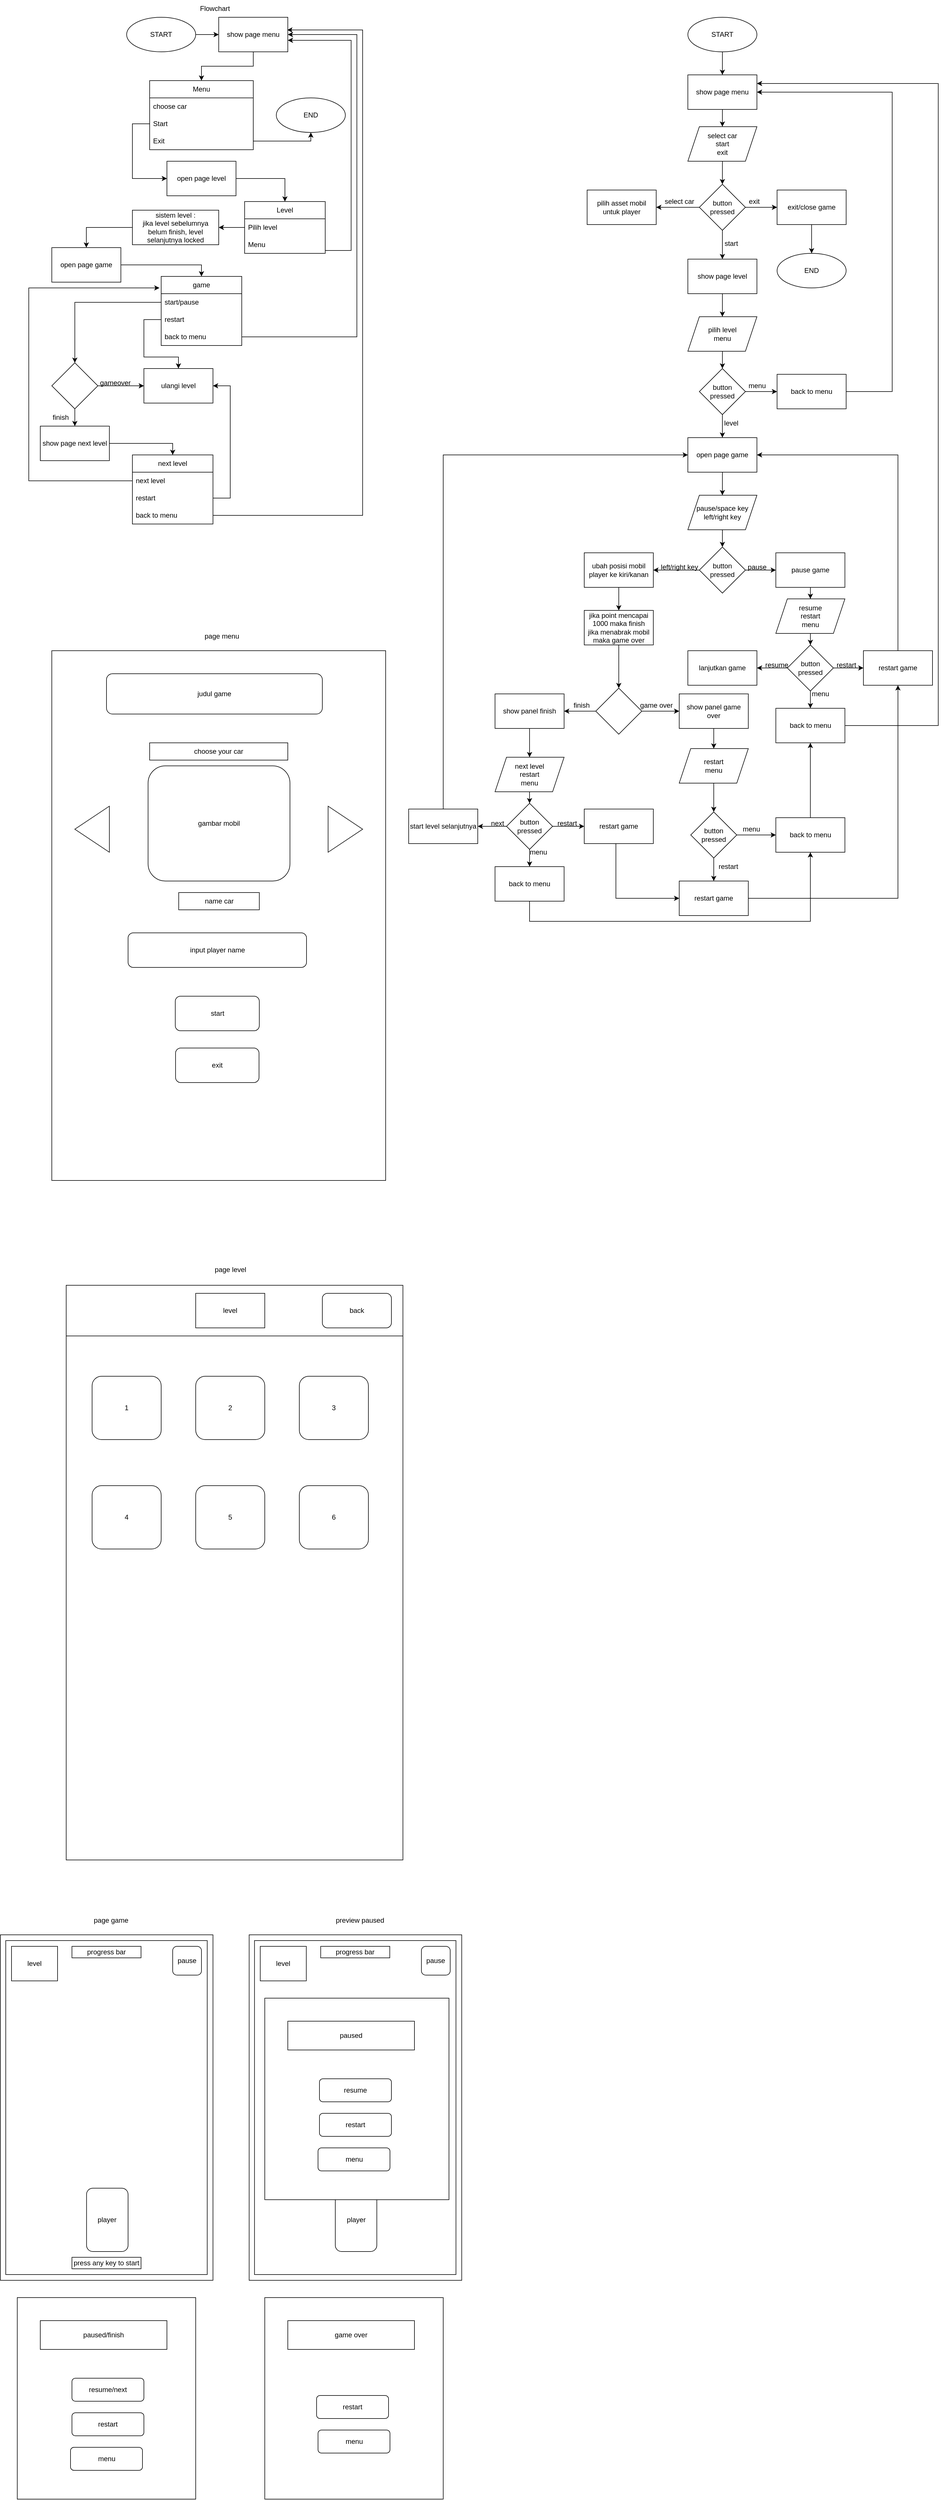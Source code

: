 <mxfile version="26.0.2">
  <diagram name="Page-1" id="7KhryxHFdZAswVd5xD74">
    <mxGraphModel dx="2245" dy="615" grid="1" gridSize="10" guides="1" tooltips="1" connect="1" arrows="1" fold="1" page="1" pageScale="1" pageWidth="850" pageHeight="1100" math="0" shadow="0">
      <root>
        <mxCell id="0" />
        <mxCell id="1" parent="0" />
        <mxCell id="geuPRDKl9PWcOQ5PIFQ6-26" value="" style="rounded=0;whiteSpace=wrap;html=1;" parent="1" vertex="1">
          <mxGeometry x="-740" y="1160" width="580" height="920" as="geometry" />
        </mxCell>
        <mxCell id="geuPRDKl9PWcOQ5PIFQ6-29" value="page menu" style="text;html=1;align=center;verticalAlign=middle;resizable=0;points=[];autosize=1;strokeColor=none;fillColor=none;" parent="1" vertex="1">
          <mxGeometry x="-485" y="1120" width="80" height="30" as="geometry" />
        </mxCell>
        <mxCell id="geuPRDKl9PWcOQ5PIFQ6-30" value="judul game" style="rounded=1;whiteSpace=wrap;html=1;" parent="1" vertex="1">
          <mxGeometry x="-645" y="1200" width="375" height="70" as="geometry" />
        </mxCell>
        <mxCell id="geuPRDKl9PWcOQ5PIFQ6-31" value="" style="triangle;whiteSpace=wrap;html=1;" parent="1" vertex="1">
          <mxGeometry x="-260" y="1430" width="60" height="80" as="geometry" />
        </mxCell>
        <mxCell id="geuPRDKl9PWcOQ5PIFQ6-32" value="" style="triangle;whiteSpace=wrap;html=1;rotation=-180;" parent="1" vertex="1">
          <mxGeometry x="-700" y="1430" width="60" height="80" as="geometry" />
        </mxCell>
        <mxCell id="geuPRDKl9PWcOQ5PIFQ6-33" value="gambar mobil" style="rounded=1;whiteSpace=wrap;html=1;" parent="1" vertex="1">
          <mxGeometry x="-572.75" y="1360" width="246.5" height="200" as="geometry" />
        </mxCell>
        <mxCell id="geuPRDKl9PWcOQ5PIFQ6-34" value="input player name" style="rounded=1;whiteSpace=wrap;html=1;" parent="1" vertex="1">
          <mxGeometry x="-607.5" y="1650" width="310" height="60" as="geometry" />
        </mxCell>
        <mxCell id="geuPRDKl9PWcOQ5PIFQ6-35" value="start" style="rounded=1;whiteSpace=wrap;html=1;" parent="1" vertex="1">
          <mxGeometry x="-525.5" y="1760" width="146" height="60" as="geometry" />
        </mxCell>
        <mxCell id="geuPRDKl9PWcOQ5PIFQ6-36" value="exit" style="rounded=1;whiteSpace=wrap;html=1;" parent="1" vertex="1">
          <mxGeometry x="-525" y="1850" width="145" height="60" as="geometry" />
        </mxCell>
        <mxCell id="geuPRDKl9PWcOQ5PIFQ6-37" value="name car" style="rounded=0;whiteSpace=wrap;html=1;" parent="1" vertex="1">
          <mxGeometry x="-519.5" y="1580" width="140" height="30" as="geometry" />
        </mxCell>
        <mxCell id="geuPRDKl9PWcOQ5PIFQ6-38" value="choose your car" style="rounded=0;whiteSpace=wrap;html=1;" parent="1" vertex="1">
          <mxGeometry x="-570" y="1320" width="240" height="30" as="geometry" />
        </mxCell>
        <mxCell id="geuPRDKl9PWcOQ5PIFQ6-39" value="" style="rounded=0;whiteSpace=wrap;html=1;" parent="1" vertex="1">
          <mxGeometry x="-715" y="2262" width="585" height="998" as="geometry" />
        </mxCell>
        <mxCell id="geuPRDKl9PWcOQ5PIFQ6-40" value="page level" style="text;html=1;align=center;verticalAlign=middle;resizable=0;points=[];autosize=1;strokeColor=none;fillColor=none;" parent="1" vertex="1">
          <mxGeometry x="-470" y="2220" width="80" height="30" as="geometry" />
        </mxCell>
        <mxCell id="A9OIRRmDnFpJW0OIB3sf-14" style="edgeStyle=orthogonalEdgeStyle;rounded=0;orthogonalLoop=1;jettySize=auto;html=1;entryX=0;entryY=0.5;entryDx=0;entryDy=0;" parent="1" source="A9OIRRmDnFpJW0OIB3sf-1" target="A9OIRRmDnFpJW0OIB3sf-8" edge="1">
          <mxGeometry relative="1" as="geometry" />
        </mxCell>
        <mxCell id="A9OIRRmDnFpJW0OIB3sf-1" value="START" style="ellipse;whiteSpace=wrap;html=1;" parent="1" vertex="1">
          <mxGeometry x="-610" y="60" width="120" height="60" as="geometry" />
        </mxCell>
        <mxCell id="A9OIRRmDnFpJW0OIB3sf-2" value="Flowchart" style="text;html=1;align=center;verticalAlign=middle;resizable=0;points=[];autosize=1;strokeColor=none;fillColor=none;" parent="1" vertex="1">
          <mxGeometry x="-497.5" y="30" width="80" height="30" as="geometry" />
        </mxCell>
        <mxCell id="A9OIRRmDnFpJW0OIB3sf-15" style="edgeStyle=orthogonalEdgeStyle;rounded=0;orthogonalLoop=1;jettySize=auto;html=1;exitX=0.5;exitY=1;exitDx=0;exitDy=0;entryX=0.5;entryY=0;entryDx=0;entryDy=0;" parent="1" source="A9OIRRmDnFpJW0OIB3sf-8" target="A9OIRRmDnFpJW0OIB3sf-9" edge="1">
          <mxGeometry relative="1" as="geometry" />
        </mxCell>
        <mxCell id="A9OIRRmDnFpJW0OIB3sf-8" value="show page menu" style="rounded=0;whiteSpace=wrap;html=1;" parent="1" vertex="1">
          <mxGeometry x="-450" y="60" width="120" height="60" as="geometry" />
        </mxCell>
        <mxCell id="A9OIRRmDnFpJW0OIB3sf-9" value="Menu" style="swimlane;fontStyle=0;childLayout=stackLayout;horizontal=1;startSize=30;horizontalStack=0;resizeParent=1;resizeParentMax=0;resizeLast=0;collapsible=1;marginBottom=0;whiteSpace=wrap;html=1;" parent="1" vertex="1">
          <mxGeometry x="-570" y="170" width="180" height="120" as="geometry" />
        </mxCell>
        <mxCell id="A9OIRRmDnFpJW0OIB3sf-10" value="choose car" style="text;strokeColor=none;fillColor=none;align=left;verticalAlign=middle;spacingLeft=4;spacingRight=4;overflow=hidden;points=[[0,0.5],[1,0.5]];portConstraint=eastwest;rotatable=0;whiteSpace=wrap;html=1;" parent="A9OIRRmDnFpJW0OIB3sf-9" vertex="1">
          <mxGeometry y="30" width="180" height="30" as="geometry" />
        </mxCell>
        <mxCell id="A9OIRRmDnFpJW0OIB3sf-11" value="Start" style="text;strokeColor=none;fillColor=none;align=left;verticalAlign=middle;spacingLeft=4;spacingRight=4;overflow=hidden;points=[[0,0.5],[1,0.5]];portConstraint=eastwest;rotatable=0;whiteSpace=wrap;html=1;" parent="A9OIRRmDnFpJW0OIB3sf-9" vertex="1">
          <mxGeometry y="60" width="180" height="30" as="geometry" />
        </mxCell>
        <mxCell id="A9OIRRmDnFpJW0OIB3sf-12" value="Exit" style="text;strokeColor=none;fillColor=none;align=left;verticalAlign=middle;spacingLeft=4;spacingRight=4;overflow=hidden;points=[[0,0.5],[1,0.5]];portConstraint=eastwest;rotatable=0;whiteSpace=wrap;html=1;" parent="A9OIRRmDnFpJW0OIB3sf-9" vertex="1">
          <mxGeometry y="90" width="180" height="30" as="geometry" />
        </mxCell>
        <mxCell id="A9OIRRmDnFpJW0OIB3sf-18" style="edgeStyle=orthogonalEdgeStyle;rounded=0;orthogonalLoop=1;jettySize=auto;html=1;entryX=0.5;entryY=1;entryDx=0;entryDy=0;" parent="1" source="A9OIRRmDnFpJW0OIB3sf-12" target="XXvbrFwncrWHZugMPmc2-18" edge="1">
          <mxGeometry relative="1" as="geometry">
            <mxPoint x="-290" y="330" as="targetPoint" />
            <Array as="points">
              <mxPoint x="-290" y="275" />
            </Array>
          </mxGeometry>
        </mxCell>
        <mxCell id="A9OIRRmDnFpJW0OIB3sf-20" style="edgeStyle=orthogonalEdgeStyle;rounded=0;orthogonalLoop=1;jettySize=auto;html=1;entryX=0;entryY=0.5;entryDx=0;entryDy=0;" parent="1" source="A9OIRRmDnFpJW0OIB3sf-11" target="A9OIRRmDnFpJW0OIB3sf-25" edge="1">
          <mxGeometry relative="1" as="geometry">
            <mxPoint x="-620" y="320" as="targetPoint" />
            <Array as="points">
              <mxPoint x="-600" y="245" />
              <mxPoint x="-600" y="340" />
            </Array>
          </mxGeometry>
        </mxCell>
        <mxCell id="XXvbrFwncrWHZugMPmc2-19" style="edgeStyle=orthogonalEdgeStyle;rounded=0;orthogonalLoop=1;jettySize=auto;html=1;entryX=0.5;entryY=0;entryDx=0;entryDy=0;" parent="1" source="A9OIRRmDnFpJW0OIB3sf-25" target="XXvbrFwncrWHZugMPmc2-1" edge="1">
          <mxGeometry relative="1" as="geometry" />
        </mxCell>
        <mxCell id="A9OIRRmDnFpJW0OIB3sf-25" value="open page level" style="rounded=0;whiteSpace=wrap;html=1;" parent="1" vertex="1">
          <mxGeometry x="-540" y="310" width="120" height="60" as="geometry" />
        </mxCell>
        <mxCell id="XXvbrFwncrWHZugMPmc2-10" style="edgeStyle=orthogonalEdgeStyle;rounded=0;orthogonalLoop=1;jettySize=auto;html=1;entryX=0.5;entryY=0;entryDx=0;entryDy=0;" parent="1" source="A9OIRRmDnFpJW0OIB3sf-29" target="A9OIRRmDnFpJW0OIB3sf-31" edge="1">
          <mxGeometry relative="1" as="geometry" />
        </mxCell>
        <mxCell id="A9OIRRmDnFpJW0OIB3sf-29" value="open page game" style="rounded=0;whiteSpace=wrap;html=1;" parent="1" vertex="1">
          <mxGeometry x="-740" y="460" width="120" height="60" as="geometry" />
        </mxCell>
        <mxCell id="A9OIRRmDnFpJW0OIB3sf-31" value="game" style="swimlane;fontStyle=0;childLayout=stackLayout;horizontal=1;startSize=30;horizontalStack=0;resizeParent=1;resizeParentMax=0;resizeLast=0;collapsible=1;marginBottom=0;whiteSpace=wrap;html=1;" parent="1" vertex="1">
          <mxGeometry x="-550" y="510" width="140" height="120" as="geometry">
            <mxRectangle x="-520" y="850" width="70" height="30" as="alternateBounds" />
          </mxGeometry>
        </mxCell>
        <mxCell id="A9OIRRmDnFpJW0OIB3sf-32" value="start/pause" style="text;strokeColor=none;fillColor=none;align=left;verticalAlign=middle;spacingLeft=4;spacingRight=4;overflow=hidden;points=[[0,0.5],[1,0.5]];portConstraint=eastwest;rotatable=0;whiteSpace=wrap;html=1;" parent="A9OIRRmDnFpJW0OIB3sf-31" vertex="1">
          <mxGeometry y="30" width="140" height="30" as="geometry" />
        </mxCell>
        <mxCell id="A9OIRRmDnFpJW0OIB3sf-34" value="restart" style="text;strokeColor=none;fillColor=none;align=left;verticalAlign=middle;spacingLeft=4;spacingRight=4;overflow=hidden;points=[[0,0.5],[1,0.5]];portConstraint=eastwest;rotatable=0;whiteSpace=wrap;html=1;" parent="A9OIRRmDnFpJW0OIB3sf-31" vertex="1">
          <mxGeometry y="60" width="140" height="30" as="geometry" />
        </mxCell>
        <mxCell id="A9OIRRmDnFpJW0OIB3sf-33" value="back to menu" style="text;strokeColor=none;fillColor=none;align=left;verticalAlign=middle;spacingLeft=4;spacingRight=4;overflow=hidden;points=[[0,0.5],[1,0.5]];portConstraint=eastwest;rotatable=0;whiteSpace=wrap;html=1;" parent="A9OIRRmDnFpJW0OIB3sf-31" vertex="1">
          <mxGeometry y="90" width="140" height="30" as="geometry" />
        </mxCell>
        <mxCell id="A9OIRRmDnFpJW0OIB3sf-36" style="edgeStyle=orthogonalEdgeStyle;rounded=0;orthogonalLoop=1;jettySize=auto;html=1;entryX=1;entryY=0.5;entryDx=0;entryDy=0;" parent="1" source="A9OIRRmDnFpJW0OIB3sf-33" target="A9OIRRmDnFpJW0OIB3sf-8" edge="1">
          <mxGeometry relative="1" as="geometry">
            <Array as="points">
              <mxPoint x="-210" y="615" />
              <mxPoint x="-210" y="90" />
            </Array>
          </mxGeometry>
        </mxCell>
        <mxCell id="A9OIRRmDnFpJW0OIB3sf-50" style="edgeStyle=orthogonalEdgeStyle;rounded=0;orthogonalLoop=1;jettySize=auto;html=1;entryX=0;entryY=0.5;entryDx=0;entryDy=0;" parent="1" source="A9OIRRmDnFpJW0OIB3sf-37" target="A9OIRRmDnFpJW0OIB3sf-40" edge="1">
          <mxGeometry relative="1" as="geometry" />
        </mxCell>
        <mxCell id="A9OIRRmDnFpJW0OIB3sf-51" style="edgeStyle=orthogonalEdgeStyle;rounded=0;orthogonalLoop=1;jettySize=auto;html=1;entryX=0.5;entryY=0;entryDx=0;entryDy=0;" parent="1" source="A9OIRRmDnFpJW0OIB3sf-37" target="A9OIRRmDnFpJW0OIB3sf-42" edge="1">
          <mxGeometry relative="1" as="geometry" />
        </mxCell>
        <mxCell id="A9OIRRmDnFpJW0OIB3sf-37" value="" style="rhombus;whiteSpace=wrap;html=1;" parent="1" vertex="1">
          <mxGeometry x="-740" y="660" width="80" height="80" as="geometry" />
        </mxCell>
        <mxCell id="A9OIRRmDnFpJW0OIB3sf-38" value="gameover" style="text;html=1;align=center;verticalAlign=middle;resizable=0;points=[];autosize=1;strokeColor=none;fillColor=none;" parent="1" vertex="1">
          <mxGeometry x="-670" y="680" width="80" height="30" as="geometry" />
        </mxCell>
        <mxCell id="A9OIRRmDnFpJW0OIB3sf-40" value="ulangi level" style="rounded=0;whiteSpace=wrap;html=1;" parent="1" vertex="1">
          <mxGeometry x="-580" y="670" width="120" height="60" as="geometry" />
        </mxCell>
        <mxCell id="A9OIRRmDnFpJW0OIB3sf-41" value="finish" style="text;html=1;align=center;verticalAlign=middle;resizable=0;points=[];autosize=1;strokeColor=none;fillColor=none;" parent="1" vertex="1">
          <mxGeometry x="-750" y="740" width="50" height="30" as="geometry" />
        </mxCell>
        <mxCell id="XXvbrFwncrWHZugMPmc2-12" style="edgeStyle=orthogonalEdgeStyle;rounded=0;orthogonalLoop=1;jettySize=auto;html=1;entryX=0.5;entryY=0;entryDx=0;entryDy=0;" parent="1" source="A9OIRRmDnFpJW0OIB3sf-42" target="A9OIRRmDnFpJW0OIB3sf-44" edge="1">
          <mxGeometry relative="1" as="geometry" />
        </mxCell>
        <mxCell id="A9OIRRmDnFpJW0OIB3sf-42" value="show page next level" style="rounded=0;whiteSpace=wrap;html=1;" parent="1" vertex="1">
          <mxGeometry x="-760" y="770" width="120" height="60" as="geometry" />
        </mxCell>
        <mxCell id="A9OIRRmDnFpJW0OIB3sf-44" value="next level" style="swimlane;fontStyle=0;childLayout=stackLayout;horizontal=1;startSize=30;horizontalStack=0;resizeParent=1;resizeParentMax=0;resizeLast=0;collapsible=1;marginBottom=0;whiteSpace=wrap;html=1;" parent="1" vertex="1">
          <mxGeometry x="-600" y="820" width="140" height="120" as="geometry" />
        </mxCell>
        <mxCell id="A9OIRRmDnFpJW0OIB3sf-45" value="next level" style="text;strokeColor=none;fillColor=none;align=left;verticalAlign=middle;spacingLeft=4;spacingRight=4;overflow=hidden;points=[[0,0.5],[1,0.5]];portConstraint=eastwest;rotatable=0;whiteSpace=wrap;html=1;" parent="A9OIRRmDnFpJW0OIB3sf-44" vertex="1">
          <mxGeometry y="30" width="140" height="30" as="geometry" />
        </mxCell>
        <mxCell id="A9OIRRmDnFpJW0OIB3sf-46" value="restart" style="text;strokeColor=none;fillColor=none;align=left;verticalAlign=middle;spacingLeft=4;spacingRight=4;overflow=hidden;points=[[0,0.5],[1,0.5]];portConstraint=eastwest;rotatable=0;whiteSpace=wrap;html=1;" parent="A9OIRRmDnFpJW0OIB3sf-44" vertex="1">
          <mxGeometry y="60" width="140" height="30" as="geometry" />
        </mxCell>
        <mxCell id="A9OIRRmDnFpJW0OIB3sf-47" value="back to menu" style="text;strokeColor=none;fillColor=none;align=left;verticalAlign=middle;spacingLeft=4;spacingRight=4;overflow=hidden;points=[[0,0.5],[1,0.5]];portConstraint=eastwest;rotatable=0;whiteSpace=wrap;html=1;" parent="A9OIRRmDnFpJW0OIB3sf-44" vertex="1">
          <mxGeometry y="90" width="140" height="30" as="geometry" />
        </mxCell>
        <mxCell id="A9OIRRmDnFpJW0OIB3sf-48" style="edgeStyle=orthogonalEdgeStyle;rounded=0;orthogonalLoop=1;jettySize=auto;html=1;entryX=0.992;entryY=0.367;entryDx=0;entryDy=0;entryPerimeter=0;" parent="1" source="A9OIRRmDnFpJW0OIB3sf-47" target="A9OIRRmDnFpJW0OIB3sf-8" edge="1">
          <mxGeometry relative="1" as="geometry">
            <Array as="points">
              <mxPoint x="-200" y="925" />
              <mxPoint x="-200" y="82" />
            </Array>
          </mxGeometry>
        </mxCell>
        <mxCell id="A9OIRRmDnFpJW0OIB3sf-49" style="edgeStyle=orthogonalEdgeStyle;rounded=0;orthogonalLoop=1;jettySize=auto;html=1;entryX=0.5;entryY=0;entryDx=0;entryDy=0;" parent="1" source="A9OIRRmDnFpJW0OIB3sf-32" target="A9OIRRmDnFpJW0OIB3sf-37" edge="1">
          <mxGeometry relative="1" as="geometry" />
        </mxCell>
        <mxCell id="A9OIRRmDnFpJW0OIB3sf-53" style="edgeStyle=orthogonalEdgeStyle;rounded=0;orthogonalLoop=1;jettySize=auto;html=1;entryX=1;entryY=0.5;entryDx=0;entryDy=0;" parent="1" source="A9OIRRmDnFpJW0OIB3sf-46" target="A9OIRRmDnFpJW0OIB3sf-40" edge="1">
          <mxGeometry relative="1" as="geometry">
            <Array as="points">
              <mxPoint x="-430" y="895" />
              <mxPoint x="-430" y="700" />
            </Array>
          </mxGeometry>
        </mxCell>
        <mxCell id="A9OIRRmDnFpJW0OIB3sf-54" style="edgeStyle=orthogonalEdgeStyle;rounded=0;orthogonalLoop=1;jettySize=auto;html=1;exitX=0;exitY=0.5;exitDx=0;exitDy=0;" parent="1" source="A9OIRRmDnFpJW0OIB3sf-45" edge="1">
          <mxGeometry relative="1" as="geometry">
            <Array as="points">
              <mxPoint x="-780" y="865" />
              <mxPoint x="-780" y="530" />
            </Array>
            <mxPoint x="-553" y="530" as="targetPoint" />
          </mxGeometry>
        </mxCell>
        <mxCell id="XXvbrFwncrWHZugMPmc2-1" value="Level" style="swimlane;fontStyle=0;childLayout=stackLayout;horizontal=1;startSize=30;horizontalStack=0;resizeParent=1;resizeParentMax=0;resizeLast=0;collapsible=1;marginBottom=0;whiteSpace=wrap;html=1;" parent="1" vertex="1">
          <mxGeometry x="-405" y="380" width="140" height="90" as="geometry" />
        </mxCell>
        <mxCell id="XXvbrFwncrWHZugMPmc2-2" value="Pilih level" style="text;strokeColor=none;fillColor=none;align=left;verticalAlign=middle;spacingLeft=4;spacingRight=4;overflow=hidden;points=[[0,0.5],[1,0.5]];portConstraint=eastwest;rotatable=0;whiteSpace=wrap;html=1;" parent="XXvbrFwncrWHZugMPmc2-1" vertex="1">
          <mxGeometry y="30" width="140" height="30" as="geometry" />
        </mxCell>
        <mxCell id="XXvbrFwncrWHZugMPmc2-3" value="Menu" style="text;strokeColor=none;fillColor=none;align=left;verticalAlign=middle;spacingLeft=4;spacingRight=4;overflow=hidden;points=[[0,0.5],[1,0.5]];portConstraint=eastwest;rotatable=0;whiteSpace=wrap;html=1;" parent="XXvbrFwncrWHZugMPmc2-1" vertex="1">
          <mxGeometry y="60" width="140" height="30" as="geometry" />
        </mxCell>
        <mxCell id="XXvbrFwncrWHZugMPmc2-5" style="edgeStyle=orthogonalEdgeStyle;rounded=0;orthogonalLoop=1;jettySize=auto;html=1;" parent="1" edge="1">
          <mxGeometry relative="1" as="geometry">
            <mxPoint x="-330" y="100" as="targetPoint" />
            <Array as="points">
              <mxPoint x="-220" y="465" />
              <mxPoint x="-220" y="100" />
            </Array>
            <mxPoint x="-265" y="465" as="sourcePoint" />
          </mxGeometry>
        </mxCell>
        <mxCell id="XXvbrFwncrWHZugMPmc2-9" style="edgeStyle=orthogonalEdgeStyle;rounded=0;orthogonalLoop=1;jettySize=auto;html=1;entryX=0.5;entryY=0;entryDx=0;entryDy=0;" parent="1" source="XXvbrFwncrWHZugMPmc2-7" target="A9OIRRmDnFpJW0OIB3sf-29" edge="1">
          <mxGeometry relative="1" as="geometry" />
        </mxCell>
        <mxCell id="XXvbrFwncrWHZugMPmc2-7" value="sistem level :&lt;div&gt;jika level sebelumnya belum finish, level selanjutnya locked&lt;/div&gt;" style="rounded=0;whiteSpace=wrap;html=1;" parent="1" vertex="1">
          <mxGeometry x="-600" y="395" width="150" height="60" as="geometry" />
        </mxCell>
        <mxCell id="XXvbrFwncrWHZugMPmc2-8" style="edgeStyle=orthogonalEdgeStyle;rounded=0;orthogonalLoop=1;jettySize=auto;html=1;entryX=1;entryY=0.5;entryDx=0;entryDy=0;" parent="1" source="XXvbrFwncrWHZugMPmc2-2" target="XXvbrFwncrWHZugMPmc2-7" edge="1">
          <mxGeometry relative="1" as="geometry" />
        </mxCell>
        <mxCell id="XXvbrFwncrWHZugMPmc2-11" style="edgeStyle=orthogonalEdgeStyle;rounded=0;orthogonalLoop=1;jettySize=auto;html=1;entryX=0.5;entryY=0;entryDx=0;entryDy=0;" parent="1" source="A9OIRRmDnFpJW0OIB3sf-34" target="A9OIRRmDnFpJW0OIB3sf-40" edge="1">
          <mxGeometry relative="1" as="geometry">
            <Array as="points">
              <mxPoint x="-580" y="585" />
              <mxPoint x="-580" y="650" />
              <mxPoint x="-520" y="650" />
            </Array>
          </mxGeometry>
        </mxCell>
        <mxCell id="XXvbrFwncrWHZugMPmc2-18" value="END" style="ellipse;whiteSpace=wrap;html=1;" parent="1" vertex="1">
          <mxGeometry x="-350" y="200" width="120" height="60" as="geometry" />
        </mxCell>
        <mxCell id="XXvbrFwncrWHZugMPmc2-21" value="" style="rounded=0;whiteSpace=wrap;html=1;" parent="1" vertex="1">
          <mxGeometry x="-715" y="2262" width="585" height="88" as="geometry" />
        </mxCell>
        <mxCell id="XXvbrFwncrWHZugMPmc2-20" value="back" style="rounded=1;whiteSpace=wrap;html=1;" parent="1" vertex="1">
          <mxGeometry x="-270" y="2276" width="120" height="60" as="geometry" />
        </mxCell>
        <mxCell id="XXvbrFwncrWHZugMPmc2-22" value="level" style="rounded=0;whiteSpace=wrap;html=1;" parent="1" vertex="1">
          <mxGeometry x="-490" y="2276" width="120" height="60" as="geometry" />
        </mxCell>
        <mxCell id="XXvbrFwncrWHZugMPmc2-23" value="1" style="rounded=1;whiteSpace=wrap;html=1;" parent="1" vertex="1">
          <mxGeometry x="-670" y="2420" width="120" height="110" as="geometry" />
        </mxCell>
        <mxCell id="XXvbrFwncrWHZugMPmc2-24" value="2" style="rounded=1;whiteSpace=wrap;html=1;" parent="1" vertex="1">
          <mxGeometry x="-490" y="2420" width="120" height="110" as="geometry" />
        </mxCell>
        <mxCell id="XXvbrFwncrWHZugMPmc2-25" value="3" style="rounded=1;whiteSpace=wrap;html=1;" parent="1" vertex="1">
          <mxGeometry x="-310" y="2420" width="120" height="110" as="geometry" />
        </mxCell>
        <mxCell id="XXvbrFwncrWHZugMPmc2-26" value="4" style="rounded=1;whiteSpace=wrap;html=1;" parent="1" vertex="1">
          <mxGeometry x="-670" y="2610" width="120" height="110" as="geometry" />
        </mxCell>
        <mxCell id="XXvbrFwncrWHZugMPmc2-27" value="5" style="rounded=1;whiteSpace=wrap;html=1;" parent="1" vertex="1">
          <mxGeometry x="-490" y="2610" width="120" height="110" as="geometry" />
        </mxCell>
        <mxCell id="XXvbrFwncrWHZugMPmc2-28" value="6" style="rounded=1;whiteSpace=wrap;html=1;" parent="1" vertex="1">
          <mxGeometry x="-310" y="2610" width="120" height="110" as="geometry" />
        </mxCell>
        <mxCell id="XXvbrFwncrWHZugMPmc2-29" value="page game" style="text;html=1;align=center;verticalAlign=middle;whiteSpace=wrap;rounded=0;" parent="1" vertex="1">
          <mxGeometry x="-702.5" y="3350" width="130" height="30" as="geometry" />
        </mxCell>
        <mxCell id="XXvbrFwncrWHZugMPmc2-30" value="" style="rounded=0;whiteSpace=wrap;html=1;" parent="1" vertex="1">
          <mxGeometry x="-829.29" y="3390" width="369.29" height="600" as="geometry" />
        </mxCell>
        <mxCell id="XXvbrFwncrWHZugMPmc2-31" value="" style="rounded=0;whiteSpace=wrap;html=1;" parent="1" vertex="1">
          <mxGeometry x="-820" y="3400" width="350" height="580" as="geometry" />
        </mxCell>
        <mxCell id="XXvbrFwncrWHZugMPmc2-32" value="press any key to start" style="rounded=0;whiteSpace=wrap;html=1;" parent="1" vertex="1">
          <mxGeometry x="-705" y="3950" width="120" height="20" as="geometry" />
        </mxCell>
        <mxCell id="XXvbrFwncrWHZugMPmc2-33" value="progress bar" style="rounded=0;whiteSpace=wrap;html=1;" parent="1" vertex="1">
          <mxGeometry x="-705" y="3410" width="120" height="20" as="geometry" />
        </mxCell>
        <mxCell id="XXvbrFwncrWHZugMPmc2-34" value="pause" style="rounded=1;whiteSpace=wrap;html=1;" parent="1" vertex="1">
          <mxGeometry x="-530" y="3410" width="50" height="50" as="geometry" />
        </mxCell>
        <mxCell id="XXvbrFwncrWHZugMPmc2-35" value="level" style="rounded=0;whiteSpace=wrap;html=1;" parent="1" vertex="1">
          <mxGeometry x="-810" y="3410" width="80" height="60" as="geometry" />
        </mxCell>
        <mxCell id="XXvbrFwncrWHZugMPmc2-37" value="player" style="rounded=1;whiteSpace=wrap;html=1;" parent="1" vertex="1">
          <mxGeometry x="-679.64" y="3830" width="72.14" height="110" as="geometry" />
        </mxCell>
        <mxCell id="XXvbrFwncrWHZugMPmc2-39" value="preview paused" style="text;html=1;align=center;verticalAlign=middle;resizable=0;points=[];autosize=1;strokeColor=none;fillColor=none;" parent="1" vertex="1">
          <mxGeometry x="-260" y="3350" width="110" height="30" as="geometry" />
        </mxCell>
        <mxCell id="XXvbrFwncrWHZugMPmc2-44" value="" style="rounded=0;whiteSpace=wrap;html=1;" parent="1" vertex="1">
          <mxGeometry x="-370" y="4020" width="310" height="350" as="geometry" />
        </mxCell>
        <mxCell id="XXvbrFwncrWHZugMPmc2-45" value="game over" style="rounded=0;whiteSpace=wrap;html=1;" parent="1" vertex="1">
          <mxGeometry x="-330" y="4060" width="220" height="50" as="geometry" />
        </mxCell>
        <mxCell id="XXvbrFwncrWHZugMPmc2-47" value="restart" style="rounded=1;whiteSpace=wrap;html=1;" parent="1" vertex="1">
          <mxGeometry x="-280" y="4190" width="125" height="40" as="geometry" />
        </mxCell>
        <mxCell id="XXvbrFwncrWHZugMPmc2-48" value="menu" style="rounded=1;whiteSpace=wrap;html=1;" parent="1" vertex="1">
          <mxGeometry x="-277.5" y="4250" width="125" height="40" as="geometry" />
        </mxCell>
        <mxCell id="XXvbrFwncrWHZugMPmc2-49" value="" style="rounded=0;whiteSpace=wrap;html=1;" parent="1" vertex="1">
          <mxGeometry x="-800" y="4020" width="310" height="350" as="geometry" />
        </mxCell>
        <mxCell id="XXvbrFwncrWHZugMPmc2-50" value="paused/finish" style="rounded=0;whiteSpace=wrap;html=1;" parent="1" vertex="1">
          <mxGeometry x="-760" y="4060" width="220" height="50" as="geometry" />
        </mxCell>
        <mxCell id="XXvbrFwncrWHZugMPmc2-51" value="resume/next" style="rounded=1;whiteSpace=wrap;html=1;" parent="1" vertex="1">
          <mxGeometry x="-705" y="4160" width="125" height="40" as="geometry" />
        </mxCell>
        <mxCell id="XXvbrFwncrWHZugMPmc2-52" value="restart" style="rounded=1;whiteSpace=wrap;html=1;" parent="1" vertex="1">
          <mxGeometry x="-705" y="4220" width="125" height="40" as="geometry" />
        </mxCell>
        <mxCell id="XXvbrFwncrWHZugMPmc2-53" value="menu" style="rounded=1;whiteSpace=wrap;html=1;" parent="1" vertex="1">
          <mxGeometry x="-707.5" y="4280" width="125" height="40" as="geometry" />
        </mxCell>
        <mxCell id="XXvbrFwncrWHZugMPmc2-59" value="" style="rounded=0;whiteSpace=wrap;html=1;" parent="1" vertex="1">
          <mxGeometry x="-397.14" y="3390" width="369.29" height="600" as="geometry" />
        </mxCell>
        <mxCell id="XXvbrFwncrWHZugMPmc2-60" value="" style="rounded=0;whiteSpace=wrap;html=1;" parent="1" vertex="1">
          <mxGeometry x="-387.85" y="3400" width="350" height="580" as="geometry" />
        </mxCell>
        <mxCell id="XXvbrFwncrWHZugMPmc2-62" value="progress bar" style="rounded=0;whiteSpace=wrap;html=1;" parent="1" vertex="1">
          <mxGeometry x="-272.85" y="3410" width="120" height="20" as="geometry" />
        </mxCell>
        <mxCell id="XXvbrFwncrWHZugMPmc2-63" value="pause" style="rounded=1;whiteSpace=wrap;html=1;" parent="1" vertex="1">
          <mxGeometry x="-97.85" y="3410" width="50" height="50" as="geometry" />
        </mxCell>
        <mxCell id="XXvbrFwncrWHZugMPmc2-64" value="level" style="rounded=0;whiteSpace=wrap;html=1;" parent="1" vertex="1">
          <mxGeometry x="-377.85" y="3410" width="80" height="60" as="geometry" />
        </mxCell>
        <mxCell id="XXvbrFwncrWHZugMPmc2-65" value="player" style="rounded=1;whiteSpace=wrap;html=1;" parent="1" vertex="1">
          <mxGeometry x="-247.49" y="3830" width="72.14" height="110" as="geometry" />
        </mxCell>
        <mxCell id="XXvbrFwncrWHZugMPmc2-38" value="" style="rounded=0;whiteSpace=wrap;html=1;" parent="1" vertex="1">
          <mxGeometry x="-370" y="3500" width="320" height="350" as="geometry" />
        </mxCell>
        <mxCell id="XXvbrFwncrWHZugMPmc2-40" value="paused" style="rounded=0;whiteSpace=wrap;html=1;" parent="1" vertex="1">
          <mxGeometry x="-330" y="3540" width="220" height="50" as="geometry" />
        </mxCell>
        <mxCell id="XXvbrFwncrWHZugMPmc2-41" value="resume" style="rounded=1;whiteSpace=wrap;html=1;" parent="1" vertex="1">
          <mxGeometry x="-275" y="3640" width="125" height="40" as="geometry" />
        </mxCell>
        <mxCell id="XXvbrFwncrWHZugMPmc2-42" value="restart" style="rounded=1;whiteSpace=wrap;html=1;" parent="1" vertex="1">
          <mxGeometry x="-275" y="3700" width="125" height="40" as="geometry" />
        </mxCell>
        <mxCell id="XXvbrFwncrWHZugMPmc2-43" value="menu" style="rounded=1;whiteSpace=wrap;html=1;" parent="1" vertex="1">
          <mxGeometry x="-277.5" y="3760" width="125" height="40" as="geometry" />
        </mxCell>
        <mxCell id="FFTgn9k20MkyxayXbXaT-7" style="edgeStyle=orthogonalEdgeStyle;rounded=0;orthogonalLoop=1;jettySize=auto;html=1;entryX=0.5;entryY=0;entryDx=0;entryDy=0;" edge="1" parent="1" source="FFTgn9k20MkyxayXbXaT-1" target="FFTgn9k20MkyxayXbXaT-2">
          <mxGeometry relative="1" as="geometry" />
        </mxCell>
        <mxCell id="FFTgn9k20MkyxayXbXaT-1" value="START" style="ellipse;whiteSpace=wrap;html=1;" vertex="1" parent="1">
          <mxGeometry x="365" y="60" width="120" height="60" as="geometry" />
        </mxCell>
        <mxCell id="FFTgn9k20MkyxayXbXaT-8" style="edgeStyle=orthogonalEdgeStyle;rounded=0;orthogonalLoop=1;jettySize=auto;html=1;entryX=0.5;entryY=0;entryDx=0;entryDy=0;" edge="1" parent="1" source="FFTgn9k20MkyxayXbXaT-2" target="FFTgn9k20MkyxayXbXaT-3">
          <mxGeometry relative="1" as="geometry" />
        </mxCell>
        <mxCell id="FFTgn9k20MkyxayXbXaT-2" value="show page menu" style="rounded=0;whiteSpace=wrap;html=1;" vertex="1" parent="1">
          <mxGeometry x="365" y="160" width="120" height="60" as="geometry" />
        </mxCell>
        <mxCell id="FFTgn9k20MkyxayXbXaT-9" style="edgeStyle=orthogonalEdgeStyle;rounded=0;orthogonalLoop=1;jettySize=auto;html=1;entryX=0.5;entryY=0;entryDx=0;entryDy=0;" edge="1" parent="1" source="FFTgn9k20MkyxayXbXaT-3" target="FFTgn9k20MkyxayXbXaT-4">
          <mxGeometry relative="1" as="geometry" />
        </mxCell>
        <mxCell id="FFTgn9k20MkyxayXbXaT-3" value="select car&lt;div&gt;start&lt;/div&gt;&lt;div&gt;exit&lt;/div&gt;" style="shape=parallelogram;perimeter=parallelogramPerimeter;whiteSpace=wrap;html=1;fixedSize=1;" vertex="1" parent="1">
          <mxGeometry x="365" y="250" width="120" height="60" as="geometry" />
        </mxCell>
        <mxCell id="FFTgn9k20MkyxayXbXaT-10" style="edgeStyle=orthogonalEdgeStyle;rounded=0;orthogonalLoop=1;jettySize=auto;html=1;entryX=0;entryY=0.5;entryDx=0;entryDy=0;" edge="1" parent="1" source="FFTgn9k20MkyxayXbXaT-4" target="FFTgn9k20MkyxayXbXaT-6">
          <mxGeometry relative="1" as="geometry" />
        </mxCell>
        <mxCell id="FFTgn9k20MkyxayXbXaT-13" style="edgeStyle=orthogonalEdgeStyle;rounded=0;orthogonalLoop=1;jettySize=auto;html=1;entryX=1;entryY=0.5;entryDx=0;entryDy=0;" edge="1" parent="1" source="FFTgn9k20MkyxayXbXaT-4" target="FFTgn9k20MkyxayXbXaT-12">
          <mxGeometry relative="1" as="geometry" />
        </mxCell>
        <mxCell id="FFTgn9k20MkyxayXbXaT-15" style="edgeStyle=orthogonalEdgeStyle;rounded=0;orthogonalLoop=1;jettySize=auto;html=1;entryX=0.5;entryY=0;entryDx=0;entryDy=0;" edge="1" parent="1" source="FFTgn9k20MkyxayXbXaT-4" target="FFTgn9k20MkyxayXbXaT-14">
          <mxGeometry relative="1" as="geometry" />
        </mxCell>
        <mxCell id="FFTgn9k20MkyxayXbXaT-4" value="button pressed" style="rhombus;whiteSpace=wrap;html=1;" vertex="1" parent="1">
          <mxGeometry x="385" y="350" width="80" height="80" as="geometry" />
        </mxCell>
        <mxCell id="FFTgn9k20MkyxayXbXaT-5" value="exit" style="text;html=1;align=center;verticalAlign=middle;resizable=0;points=[];autosize=1;strokeColor=none;fillColor=none;" vertex="1" parent="1">
          <mxGeometry x="460" y="365" width="40" height="30" as="geometry" />
        </mxCell>
        <mxCell id="FFTgn9k20MkyxayXbXaT-116" style="edgeStyle=orthogonalEdgeStyle;rounded=0;orthogonalLoop=1;jettySize=auto;html=1;entryX=0.5;entryY=0;entryDx=0;entryDy=0;" edge="1" parent="1" source="FFTgn9k20MkyxayXbXaT-6" target="FFTgn9k20MkyxayXbXaT-115">
          <mxGeometry relative="1" as="geometry" />
        </mxCell>
        <mxCell id="FFTgn9k20MkyxayXbXaT-6" value="exit/close game" style="rounded=0;whiteSpace=wrap;html=1;" vertex="1" parent="1">
          <mxGeometry x="520" y="360" width="120" height="60" as="geometry" />
        </mxCell>
        <mxCell id="FFTgn9k20MkyxayXbXaT-11" value="select car" style="text;html=1;align=center;verticalAlign=middle;resizable=0;points=[];autosize=1;strokeColor=none;fillColor=none;" vertex="1" parent="1">
          <mxGeometry x="315" y="365" width="70" height="30" as="geometry" />
        </mxCell>
        <mxCell id="FFTgn9k20MkyxayXbXaT-12" value="pilih asset mobil untuk player" style="rounded=0;whiteSpace=wrap;html=1;" vertex="1" parent="1">
          <mxGeometry x="190" y="360" width="120" height="60" as="geometry" />
        </mxCell>
        <mxCell id="FFTgn9k20MkyxayXbXaT-19" style="edgeStyle=orthogonalEdgeStyle;rounded=0;orthogonalLoop=1;jettySize=auto;html=1;entryX=0.5;entryY=0;entryDx=0;entryDy=0;" edge="1" parent="1" source="FFTgn9k20MkyxayXbXaT-14" target="FFTgn9k20MkyxayXbXaT-17">
          <mxGeometry relative="1" as="geometry" />
        </mxCell>
        <mxCell id="FFTgn9k20MkyxayXbXaT-14" value="show page level" style="rounded=0;whiteSpace=wrap;html=1;" vertex="1" parent="1">
          <mxGeometry x="365" y="480" width="120" height="60" as="geometry" />
        </mxCell>
        <mxCell id="FFTgn9k20MkyxayXbXaT-16" value="start" style="text;html=1;align=center;verticalAlign=middle;resizable=0;points=[];autosize=1;strokeColor=none;fillColor=none;" vertex="1" parent="1">
          <mxGeometry x="415" y="438" width="50" height="30" as="geometry" />
        </mxCell>
        <mxCell id="FFTgn9k20MkyxayXbXaT-20" style="edgeStyle=orthogonalEdgeStyle;rounded=0;orthogonalLoop=1;jettySize=auto;html=1;entryX=0.5;entryY=0;entryDx=0;entryDy=0;" edge="1" parent="1" source="FFTgn9k20MkyxayXbXaT-17" target="FFTgn9k20MkyxayXbXaT-18">
          <mxGeometry relative="1" as="geometry" />
        </mxCell>
        <mxCell id="FFTgn9k20MkyxayXbXaT-17" value="pilih level&lt;div&gt;menu&lt;/div&gt;" style="shape=parallelogram;perimeter=parallelogramPerimeter;whiteSpace=wrap;html=1;fixedSize=1;" vertex="1" parent="1">
          <mxGeometry x="365" y="580" width="120" height="60" as="geometry" />
        </mxCell>
        <mxCell id="FFTgn9k20MkyxayXbXaT-22" style="edgeStyle=orthogonalEdgeStyle;rounded=0;orthogonalLoop=1;jettySize=auto;html=1;entryX=0;entryY=0.5;entryDx=0;entryDy=0;" edge="1" parent="1" source="FFTgn9k20MkyxayXbXaT-18" target="FFTgn9k20MkyxayXbXaT-21">
          <mxGeometry relative="1" as="geometry" />
        </mxCell>
        <mxCell id="FFTgn9k20MkyxayXbXaT-26" style="edgeStyle=orthogonalEdgeStyle;rounded=0;orthogonalLoop=1;jettySize=auto;html=1;entryX=0.5;entryY=0;entryDx=0;entryDy=0;" edge="1" parent="1" source="FFTgn9k20MkyxayXbXaT-18" target="FFTgn9k20MkyxayXbXaT-25">
          <mxGeometry relative="1" as="geometry" />
        </mxCell>
        <mxCell id="FFTgn9k20MkyxayXbXaT-18" value="button pressed" style="rhombus;whiteSpace=wrap;html=1;" vertex="1" parent="1">
          <mxGeometry x="385" y="670" width="80" height="80" as="geometry" />
        </mxCell>
        <mxCell id="FFTgn9k20MkyxayXbXaT-24" style="edgeStyle=orthogonalEdgeStyle;rounded=0;orthogonalLoop=1;jettySize=auto;html=1;entryX=1;entryY=0.5;entryDx=0;entryDy=0;" edge="1" parent="1" source="FFTgn9k20MkyxayXbXaT-21" target="FFTgn9k20MkyxayXbXaT-2">
          <mxGeometry relative="1" as="geometry">
            <Array as="points">
              <mxPoint x="720" y="710" />
              <mxPoint x="720" y="190" />
            </Array>
          </mxGeometry>
        </mxCell>
        <mxCell id="FFTgn9k20MkyxayXbXaT-21" value="back to menu" style="rounded=0;whiteSpace=wrap;html=1;" vertex="1" parent="1">
          <mxGeometry x="520" y="680" width="120" height="60" as="geometry" />
        </mxCell>
        <mxCell id="FFTgn9k20MkyxayXbXaT-23" value="menu" style="text;html=1;align=center;verticalAlign=middle;resizable=0;points=[];autosize=1;strokeColor=none;fillColor=none;" vertex="1" parent="1">
          <mxGeometry x="460" y="685" width="50" height="30" as="geometry" />
        </mxCell>
        <mxCell id="FFTgn9k20MkyxayXbXaT-29" style="edgeStyle=orthogonalEdgeStyle;rounded=0;orthogonalLoop=1;jettySize=auto;html=1;entryX=0.5;entryY=0;entryDx=0;entryDy=0;" edge="1" parent="1" source="FFTgn9k20MkyxayXbXaT-25" target="FFTgn9k20MkyxayXbXaT-28">
          <mxGeometry relative="1" as="geometry" />
        </mxCell>
        <mxCell id="FFTgn9k20MkyxayXbXaT-25" value="open page game" style="rounded=0;whiteSpace=wrap;html=1;" vertex="1" parent="1">
          <mxGeometry x="365" y="790" width="120" height="60" as="geometry" />
        </mxCell>
        <mxCell id="FFTgn9k20MkyxayXbXaT-27" value="level" style="text;html=1;align=center;verticalAlign=middle;resizable=0;points=[];autosize=1;strokeColor=none;fillColor=none;" vertex="1" parent="1">
          <mxGeometry x="415" y="750" width="50" height="30" as="geometry" />
        </mxCell>
        <mxCell id="FFTgn9k20MkyxayXbXaT-31" style="edgeStyle=orthogonalEdgeStyle;rounded=0;orthogonalLoop=1;jettySize=auto;html=1;entryX=0.5;entryY=0;entryDx=0;entryDy=0;" edge="1" parent="1" source="FFTgn9k20MkyxayXbXaT-28" target="FFTgn9k20MkyxayXbXaT-30">
          <mxGeometry relative="1" as="geometry" />
        </mxCell>
        <mxCell id="FFTgn9k20MkyxayXbXaT-28" value="pause/space key&lt;div&gt;left/right key&lt;/div&gt;" style="shape=parallelogram;perimeter=parallelogramPerimeter;whiteSpace=wrap;html=1;fixedSize=1;" vertex="1" parent="1">
          <mxGeometry x="365" y="890" width="120" height="60" as="geometry" />
        </mxCell>
        <mxCell id="FFTgn9k20MkyxayXbXaT-61" style="edgeStyle=orthogonalEdgeStyle;rounded=0;orthogonalLoop=1;jettySize=auto;html=1;entryX=0;entryY=0.5;entryDx=0;entryDy=0;" edge="1" parent="1" source="FFTgn9k20MkyxayXbXaT-30" target="FFTgn9k20MkyxayXbXaT-32">
          <mxGeometry relative="1" as="geometry" />
        </mxCell>
        <mxCell id="FFTgn9k20MkyxayXbXaT-62" style="edgeStyle=orthogonalEdgeStyle;rounded=0;orthogonalLoop=1;jettySize=auto;html=1;entryX=1;entryY=0.5;entryDx=0;entryDy=0;" edge="1" parent="1" source="FFTgn9k20MkyxayXbXaT-30" target="FFTgn9k20MkyxayXbXaT-35">
          <mxGeometry relative="1" as="geometry" />
        </mxCell>
        <mxCell id="FFTgn9k20MkyxayXbXaT-30" value="button pressed" style="rhombus;whiteSpace=wrap;html=1;" vertex="1" parent="1">
          <mxGeometry x="385" y="980" width="80" height="80" as="geometry" />
        </mxCell>
        <mxCell id="FFTgn9k20MkyxayXbXaT-64" style="edgeStyle=orthogonalEdgeStyle;rounded=0;orthogonalLoop=1;jettySize=auto;html=1;entryX=0.5;entryY=0;entryDx=0;entryDy=0;" edge="1" parent="1" source="FFTgn9k20MkyxayXbXaT-32" target="FFTgn9k20MkyxayXbXaT-38">
          <mxGeometry relative="1" as="geometry" />
        </mxCell>
        <mxCell id="FFTgn9k20MkyxayXbXaT-32" value="pause game" style="rounded=0;whiteSpace=wrap;html=1;" vertex="1" parent="1">
          <mxGeometry x="517.85" y="990" width="120" height="60" as="geometry" />
        </mxCell>
        <mxCell id="FFTgn9k20MkyxayXbXaT-34" value="pause" style="text;html=1;align=center;verticalAlign=middle;resizable=0;points=[];autosize=1;strokeColor=none;fillColor=none;" vertex="1" parent="1">
          <mxGeometry x="455" y="1000" width="60" height="30" as="geometry" />
        </mxCell>
        <mxCell id="FFTgn9k20MkyxayXbXaT-72" style="edgeStyle=orthogonalEdgeStyle;rounded=0;orthogonalLoop=1;jettySize=auto;html=1;entryX=0.5;entryY=0;entryDx=0;entryDy=0;" edge="1" parent="1" source="FFTgn9k20MkyxayXbXaT-35" target="FFTgn9k20MkyxayXbXaT-71">
          <mxGeometry relative="1" as="geometry" />
        </mxCell>
        <mxCell id="FFTgn9k20MkyxayXbXaT-35" value="ubah posisi mobil player ke kiri/kanan" style="rounded=0;whiteSpace=wrap;html=1;" vertex="1" parent="1">
          <mxGeometry x="185" y="990" width="120" height="60" as="geometry" />
        </mxCell>
        <mxCell id="FFTgn9k20MkyxayXbXaT-37" value="left/right key" style="text;html=1;align=center;verticalAlign=middle;resizable=0;points=[];autosize=1;strokeColor=none;fillColor=none;" vertex="1" parent="1">
          <mxGeometry x="305" y="1000" width="90" height="30" as="geometry" />
        </mxCell>
        <mxCell id="FFTgn9k20MkyxayXbXaT-65" style="edgeStyle=orthogonalEdgeStyle;rounded=0;orthogonalLoop=1;jettySize=auto;html=1;" edge="1" parent="1" source="FFTgn9k20MkyxayXbXaT-38" target="FFTgn9k20MkyxayXbXaT-40">
          <mxGeometry relative="1" as="geometry" />
        </mxCell>
        <mxCell id="FFTgn9k20MkyxayXbXaT-38" value="resume&lt;div&gt;restart&lt;/div&gt;&lt;div&gt;menu&lt;/div&gt;" style="shape=parallelogram;perimeter=parallelogramPerimeter;whiteSpace=wrap;html=1;fixedSize=1;" vertex="1" parent="1">
          <mxGeometry x="517.85" y="1070" width="120" height="60" as="geometry" />
        </mxCell>
        <mxCell id="FFTgn9k20MkyxayXbXaT-66" style="edgeStyle=orthogonalEdgeStyle;rounded=0;orthogonalLoop=1;jettySize=auto;html=1;entryX=1;entryY=0.5;entryDx=0;entryDy=0;" edge="1" parent="1" source="FFTgn9k20MkyxayXbXaT-40" target="FFTgn9k20MkyxayXbXaT-42">
          <mxGeometry relative="1" as="geometry" />
        </mxCell>
        <mxCell id="FFTgn9k20MkyxayXbXaT-67" style="edgeStyle=orthogonalEdgeStyle;rounded=0;orthogonalLoop=1;jettySize=auto;html=1;entryX=0;entryY=0.5;entryDx=0;entryDy=0;" edge="1" parent="1" source="FFTgn9k20MkyxayXbXaT-40" target="FFTgn9k20MkyxayXbXaT-45">
          <mxGeometry relative="1" as="geometry" />
        </mxCell>
        <mxCell id="FFTgn9k20MkyxayXbXaT-68" style="edgeStyle=orthogonalEdgeStyle;rounded=0;orthogonalLoop=1;jettySize=auto;html=1;entryX=0.5;entryY=0;entryDx=0;entryDy=0;" edge="1" parent="1" source="FFTgn9k20MkyxayXbXaT-40" target="FFTgn9k20MkyxayXbXaT-49">
          <mxGeometry relative="1" as="geometry" />
        </mxCell>
        <mxCell id="FFTgn9k20MkyxayXbXaT-40" value="button pressed" style="rhombus;whiteSpace=wrap;html=1;" vertex="1" parent="1">
          <mxGeometry x="537.85" y="1150" width="80" height="80" as="geometry" />
        </mxCell>
        <mxCell id="FFTgn9k20MkyxayXbXaT-42" value="lanjutkan game" style="rounded=0;whiteSpace=wrap;html=1;" vertex="1" parent="1">
          <mxGeometry x="365.0" y="1160" width="120" height="60" as="geometry" />
        </mxCell>
        <mxCell id="FFTgn9k20MkyxayXbXaT-44" value="resume" style="text;html=1;align=center;verticalAlign=middle;resizable=0;points=[];autosize=1;strokeColor=none;fillColor=none;" vertex="1" parent="1">
          <mxGeometry x="488.92" y="1170" width="60" height="30" as="geometry" />
        </mxCell>
        <mxCell id="FFTgn9k20MkyxayXbXaT-69" style="edgeStyle=orthogonalEdgeStyle;rounded=0;orthogonalLoop=1;jettySize=auto;html=1;entryX=1;entryY=0.5;entryDx=0;entryDy=0;" edge="1" parent="1" source="FFTgn9k20MkyxayXbXaT-45" target="FFTgn9k20MkyxayXbXaT-25">
          <mxGeometry relative="1" as="geometry">
            <Array as="points">
              <mxPoint x="730" y="820" />
            </Array>
          </mxGeometry>
        </mxCell>
        <mxCell id="FFTgn9k20MkyxayXbXaT-45" value="restart game" style="rounded=0;whiteSpace=wrap;html=1;" vertex="1" parent="1">
          <mxGeometry x="670" y="1160" width="120" height="60" as="geometry" />
        </mxCell>
        <mxCell id="FFTgn9k20MkyxayXbXaT-47" value="restart" style="text;html=1;align=center;verticalAlign=middle;resizable=0;points=[];autosize=1;strokeColor=none;fillColor=none;" vertex="1" parent="1">
          <mxGeometry x="610" y="1170" width="60" height="30" as="geometry" />
        </mxCell>
        <mxCell id="FFTgn9k20MkyxayXbXaT-70" style="edgeStyle=orthogonalEdgeStyle;rounded=0;orthogonalLoop=1;jettySize=auto;html=1;entryX=1;entryY=0.25;entryDx=0;entryDy=0;" edge="1" parent="1" source="FFTgn9k20MkyxayXbXaT-49" target="FFTgn9k20MkyxayXbXaT-2">
          <mxGeometry relative="1" as="geometry">
            <Array as="points">
              <mxPoint x="800" y="1290" />
              <mxPoint x="800" y="175" />
            </Array>
          </mxGeometry>
        </mxCell>
        <mxCell id="FFTgn9k20MkyxayXbXaT-49" value="back to menu" style="rounded=0;whiteSpace=wrap;html=1;" vertex="1" parent="1">
          <mxGeometry x="517.85" y="1260" width="120" height="60" as="geometry" />
        </mxCell>
        <mxCell id="FFTgn9k20MkyxayXbXaT-51" value="menu" style="text;html=1;align=center;verticalAlign=middle;resizable=0;points=[];autosize=1;strokeColor=none;fillColor=none;" vertex="1" parent="1">
          <mxGeometry x="570.0" y="1220" width="50" height="30" as="geometry" />
        </mxCell>
        <mxCell id="FFTgn9k20MkyxayXbXaT-75" style="edgeStyle=orthogonalEdgeStyle;rounded=0;orthogonalLoop=1;jettySize=auto;html=1;entryX=0.5;entryY=0;entryDx=0;entryDy=0;" edge="1" parent="1" source="FFTgn9k20MkyxayXbXaT-71" target="FFTgn9k20MkyxayXbXaT-74">
          <mxGeometry relative="1" as="geometry" />
        </mxCell>
        <mxCell id="FFTgn9k20MkyxayXbXaT-71" value="jika point mencapai 1000 maka finish&lt;div&gt;jika menabrak mobil maka game over&lt;/div&gt;" style="rounded=0;whiteSpace=wrap;html=1;" vertex="1" parent="1">
          <mxGeometry x="185" y="1090" width="120" height="60" as="geometry" />
        </mxCell>
        <mxCell id="FFTgn9k20MkyxayXbXaT-77" style="edgeStyle=orthogonalEdgeStyle;rounded=0;orthogonalLoop=1;jettySize=auto;html=1;entryX=0;entryY=0.5;entryDx=0;entryDy=0;" edge="1" parent="1" source="FFTgn9k20MkyxayXbXaT-74" target="FFTgn9k20MkyxayXbXaT-76">
          <mxGeometry relative="1" as="geometry" />
        </mxCell>
        <mxCell id="FFTgn9k20MkyxayXbXaT-93" style="edgeStyle=orthogonalEdgeStyle;rounded=0;orthogonalLoop=1;jettySize=auto;html=1;entryX=1;entryY=0.5;entryDx=0;entryDy=0;" edge="1" parent="1" source="FFTgn9k20MkyxayXbXaT-74" target="FFTgn9k20MkyxayXbXaT-92">
          <mxGeometry relative="1" as="geometry" />
        </mxCell>
        <mxCell id="FFTgn9k20MkyxayXbXaT-74" value="" style="rhombus;whiteSpace=wrap;html=1;" vertex="1" parent="1">
          <mxGeometry x="205" y="1225" width="80" height="80" as="geometry" />
        </mxCell>
        <mxCell id="FFTgn9k20MkyxayXbXaT-107" style="edgeStyle=orthogonalEdgeStyle;rounded=0;orthogonalLoop=1;jettySize=auto;html=1;entryX=0.5;entryY=0;entryDx=0;entryDy=0;" edge="1" parent="1" source="FFTgn9k20MkyxayXbXaT-76" target="FFTgn9k20MkyxayXbXaT-79">
          <mxGeometry relative="1" as="geometry" />
        </mxCell>
        <mxCell id="FFTgn9k20MkyxayXbXaT-76" value="show panel game over" style="rounded=0;whiteSpace=wrap;html=1;" vertex="1" parent="1">
          <mxGeometry x="350" y="1235" width="120" height="60" as="geometry" />
        </mxCell>
        <mxCell id="FFTgn9k20MkyxayXbXaT-78" value="game over" style="text;html=1;align=center;verticalAlign=middle;resizable=0;points=[];autosize=1;strokeColor=none;fillColor=none;" vertex="1" parent="1">
          <mxGeometry x="270" y="1240" width="80" height="30" as="geometry" />
        </mxCell>
        <mxCell id="FFTgn9k20MkyxayXbXaT-88" style="edgeStyle=orthogonalEdgeStyle;rounded=0;orthogonalLoop=1;jettySize=auto;html=1;entryX=0.5;entryY=0;entryDx=0;entryDy=0;" edge="1" parent="1" source="FFTgn9k20MkyxayXbXaT-79" target="FFTgn9k20MkyxayXbXaT-87">
          <mxGeometry relative="1" as="geometry">
            <mxPoint x="380" y="1430" as="targetPoint" />
          </mxGeometry>
        </mxCell>
        <mxCell id="FFTgn9k20MkyxayXbXaT-79" value="&lt;span style=&quot;background-color: transparent; color: light-dark(rgb(0, 0, 0), rgb(255, 255, 255));&quot;&gt;restart&lt;/span&gt;&lt;div&gt;menu&lt;/div&gt;" style="shape=parallelogram;perimeter=parallelogramPerimeter;whiteSpace=wrap;html=1;fixedSize=1;" vertex="1" parent="1">
          <mxGeometry x="350" y="1330" width="120" height="60" as="geometry" />
        </mxCell>
        <mxCell id="FFTgn9k20MkyxayXbXaT-90" style="edgeStyle=orthogonalEdgeStyle;rounded=0;orthogonalLoop=1;jettySize=auto;html=1;entryX=0.5;entryY=1;entryDx=0;entryDy=0;" edge="1" parent="1" source="FFTgn9k20MkyxayXbXaT-83" target="FFTgn9k20MkyxayXbXaT-45">
          <mxGeometry relative="1" as="geometry">
            <Array as="points">
              <mxPoint x="730" y="1590" />
            </Array>
          </mxGeometry>
        </mxCell>
        <mxCell id="FFTgn9k20MkyxayXbXaT-83" value="restart game" style="rounded=0;whiteSpace=wrap;html=1;" vertex="1" parent="1">
          <mxGeometry x="350" y="1560" width="120" height="60" as="geometry" />
        </mxCell>
        <mxCell id="FFTgn9k20MkyxayXbXaT-84" value="restart" style="text;html=1;align=center;verticalAlign=middle;resizable=0;points=[];autosize=1;strokeColor=none;fillColor=none;" vertex="1" parent="1">
          <mxGeometry x="405.0" y="1520" width="60" height="30" as="geometry" />
        </mxCell>
        <mxCell id="FFTgn9k20MkyxayXbXaT-110" style="edgeStyle=orthogonalEdgeStyle;rounded=0;orthogonalLoop=1;jettySize=auto;html=1;entryX=0.5;entryY=1;entryDx=0;entryDy=0;" edge="1" parent="1" source="FFTgn9k20MkyxayXbXaT-85" target="FFTgn9k20MkyxayXbXaT-49">
          <mxGeometry relative="1" as="geometry" />
        </mxCell>
        <mxCell id="FFTgn9k20MkyxayXbXaT-85" value="back to menu" style="rounded=0;whiteSpace=wrap;html=1;" vertex="1" parent="1">
          <mxGeometry x="517.85" y="1450" width="120" height="60" as="geometry" />
        </mxCell>
        <mxCell id="FFTgn9k20MkyxayXbXaT-86" value="menu" style="text;html=1;align=center;verticalAlign=middle;resizable=0;points=[];autosize=1;strokeColor=none;fillColor=none;" vertex="1" parent="1">
          <mxGeometry x="450.0" y="1455" width="50" height="30" as="geometry" />
        </mxCell>
        <mxCell id="FFTgn9k20MkyxayXbXaT-108" style="edgeStyle=orthogonalEdgeStyle;rounded=0;orthogonalLoop=1;jettySize=auto;html=1;entryX=0.5;entryY=0;entryDx=0;entryDy=0;" edge="1" parent="1" source="FFTgn9k20MkyxayXbXaT-87" target="FFTgn9k20MkyxayXbXaT-83">
          <mxGeometry relative="1" as="geometry" />
        </mxCell>
        <mxCell id="FFTgn9k20MkyxayXbXaT-109" style="edgeStyle=orthogonalEdgeStyle;rounded=0;orthogonalLoop=1;jettySize=auto;html=1;entryX=0;entryY=0.5;entryDx=0;entryDy=0;" edge="1" parent="1" source="FFTgn9k20MkyxayXbXaT-87" target="FFTgn9k20MkyxayXbXaT-85">
          <mxGeometry relative="1" as="geometry" />
        </mxCell>
        <mxCell id="FFTgn9k20MkyxayXbXaT-87" value="button pressed" style="rhombus;whiteSpace=wrap;html=1;" vertex="1" parent="1">
          <mxGeometry x="370" y="1440" width="80" height="80" as="geometry" />
        </mxCell>
        <mxCell id="FFTgn9k20MkyxayXbXaT-111" style="edgeStyle=orthogonalEdgeStyle;rounded=0;orthogonalLoop=1;jettySize=auto;html=1;entryX=0.5;entryY=0;entryDx=0;entryDy=0;" edge="1" parent="1" source="FFTgn9k20MkyxayXbXaT-92" target="FFTgn9k20MkyxayXbXaT-96">
          <mxGeometry relative="1" as="geometry" />
        </mxCell>
        <mxCell id="FFTgn9k20MkyxayXbXaT-92" value="show panel finish" style="rounded=0;whiteSpace=wrap;html=1;" vertex="1" parent="1">
          <mxGeometry x="30" y="1235" width="120" height="60" as="geometry" />
        </mxCell>
        <mxCell id="FFTgn9k20MkyxayXbXaT-94" value="finish" style="text;html=1;align=center;verticalAlign=middle;resizable=0;points=[];autosize=1;strokeColor=none;fillColor=none;" vertex="1" parent="1">
          <mxGeometry x="155" y="1240" width="50" height="30" as="geometry" />
        </mxCell>
        <mxCell id="FFTgn9k20MkyxayXbXaT-95" style="edgeStyle=orthogonalEdgeStyle;rounded=0;orthogonalLoop=1;jettySize=auto;html=1;" edge="1" source="FFTgn9k20MkyxayXbXaT-96" target="FFTgn9k20MkyxayXbXaT-100" parent="1">
          <mxGeometry relative="1" as="geometry" />
        </mxCell>
        <mxCell id="FFTgn9k20MkyxayXbXaT-96" value="next level&lt;br&gt;&lt;div&gt;restart&lt;/div&gt;&lt;div&gt;menu&lt;/div&gt;" style="shape=parallelogram;perimeter=parallelogramPerimeter;whiteSpace=wrap;html=1;fixedSize=1;" vertex="1" parent="1">
          <mxGeometry x="30.0" y="1345" width="120" height="60" as="geometry" />
        </mxCell>
        <mxCell id="FFTgn9k20MkyxayXbXaT-97" style="edgeStyle=orthogonalEdgeStyle;rounded=0;orthogonalLoop=1;jettySize=auto;html=1;entryX=1;entryY=0.5;entryDx=0;entryDy=0;" edge="1" source="FFTgn9k20MkyxayXbXaT-100" target="FFTgn9k20MkyxayXbXaT-101" parent="1">
          <mxGeometry relative="1" as="geometry" />
        </mxCell>
        <mxCell id="FFTgn9k20MkyxayXbXaT-98" style="edgeStyle=orthogonalEdgeStyle;rounded=0;orthogonalLoop=1;jettySize=auto;html=1;entryX=0;entryY=0.5;entryDx=0;entryDy=0;" edge="1" source="FFTgn9k20MkyxayXbXaT-100" target="FFTgn9k20MkyxayXbXaT-103" parent="1">
          <mxGeometry relative="1" as="geometry" />
        </mxCell>
        <mxCell id="FFTgn9k20MkyxayXbXaT-99" style="edgeStyle=orthogonalEdgeStyle;rounded=0;orthogonalLoop=1;jettySize=auto;html=1;entryX=0.5;entryY=0;entryDx=0;entryDy=0;" edge="1" source="FFTgn9k20MkyxayXbXaT-100" target="FFTgn9k20MkyxayXbXaT-105" parent="1">
          <mxGeometry relative="1" as="geometry" />
        </mxCell>
        <mxCell id="FFTgn9k20MkyxayXbXaT-100" value="button pressed" style="rhombus;whiteSpace=wrap;html=1;" vertex="1" parent="1">
          <mxGeometry x="50.0" y="1425" width="80" height="80" as="geometry" />
        </mxCell>
        <mxCell id="FFTgn9k20MkyxayXbXaT-114" style="edgeStyle=orthogonalEdgeStyle;rounded=0;orthogonalLoop=1;jettySize=auto;html=1;entryX=0;entryY=0.5;entryDx=0;entryDy=0;" edge="1" parent="1" source="FFTgn9k20MkyxayXbXaT-101" target="FFTgn9k20MkyxayXbXaT-25">
          <mxGeometry relative="1" as="geometry">
            <Array as="points">
              <mxPoint x="-60" y="820" />
            </Array>
          </mxGeometry>
        </mxCell>
        <mxCell id="FFTgn9k20MkyxayXbXaT-101" value="start level selanjutnya" style="rounded=0;whiteSpace=wrap;html=1;" vertex="1" parent="1">
          <mxGeometry x="-120.0" y="1435" width="120" height="60" as="geometry" />
        </mxCell>
        <mxCell id="FFTgn9k20MkyxayXbXaT-102" value="next" style="text;html=1;align=center;verticalAlign=middle;resizable=0;points=[];autosize=1;strokeColor=none;fillColor=none;" vertex="1" parent="1">
          <mxGeometry x="8.92" y="1445" width="50" height="30" as="geometry" />
        </mxCell>
        <mxCell id="FFTgn9k20MkyxayXbXaT-112" style="edgeStyle=orthogonalEdgeStyle;rounded=0;orthogonalLoop=1;jettySize=auto;html=1;entryX=0;entryY=0.5;entryDx=0;entryDy=0;" edge="1" parent="1" source="FFTgn9k20MkyxayXbXaT-103" target="FFTgn9k20MkyxayXbXaT-83">
          <mxGeometry relative="1" as="geometry">
            <Array as="points">
              <mxPoint x="240" y="1590" />
            </Array>
          </mxGeometry>
        </mxCell>
        <mxCell id="FFTgn9k20MkyxayXbXaT-103" value="restart game" style="rounded=0;whiteSpace=wrap;html=1;" vertex="1" parent="1">
          <mxGeometry x="185" y="1435" width="120" height="60" as="geometry" />
        </mxCell>
        <mxCell id="FFTgn9k20MkyxayXbXaT-104" value="restart" style="text;html=1;align=center;verticalAlign=middle;resizable=0;points=[];autosize=1;strokeColor=none;fillColor=none;" vertex="1" parent="1">
          <mxGeometry x="125" y="1445" width="60" height="30" as="geometry" />
        </mxCell>
        <mxCell id="FFTgn9k20MkyxayXbXaT-113" style="edgeStyle=orthogonalEdgeStyle;rounded=0;orthogonalLoop=1;jettySize=auto;html=1;entryX=0.5;entryY=1;entryDx=0;entryDy=0;" edge="1" parent="1" source="FFTgn9k20MkyxayXbXaT-105" target="FFTgn9k20MkyxayXbXaT-85">
          <mxGeometry relative="1" as="geometry">
            <Array as="points">
              <mxPoint x="90" y="1630" />
              <mxPoint x="578" y="1630" />
            </Array>
          </mxGeometry>
        </mxCell>
        <mxCell id="FFTgn9k20MkyxayXbXaT-105" value="back to menu" style="rounded=0;whiteSpace=wrap;html=1;" vertex="1" parent="1">
          <mxGeometry x="30.0" y="1535" width="120" height="60" as="geometry" />
        </mxCell>
        <mxCell id="FFTgn9k20MkyxayXbXaT-106" value="menu" style="text;html=1;align=center;verticalAlign=middle;resizable=0;points=[];autosize=1;strokeColor=none;fillColor=none;" vertex="1" parent="1">
          <mxGeometry x="80.0" y="1495" width="50" height="30" as="geometry" />
        </mxCell>
        <mxCell id="FFTgn9k20MkyxayXbXaT-115" value="END" style="ellipse;whiteSpace=wrap;html=1;" vertex="1" parent="1">
          <mxGeometry x="520" y="470" width="120" height="60" as="geometry" />
        </mxCell>
      </root>
    </mxGraphModel>
  </diagram>
</mxfile>
